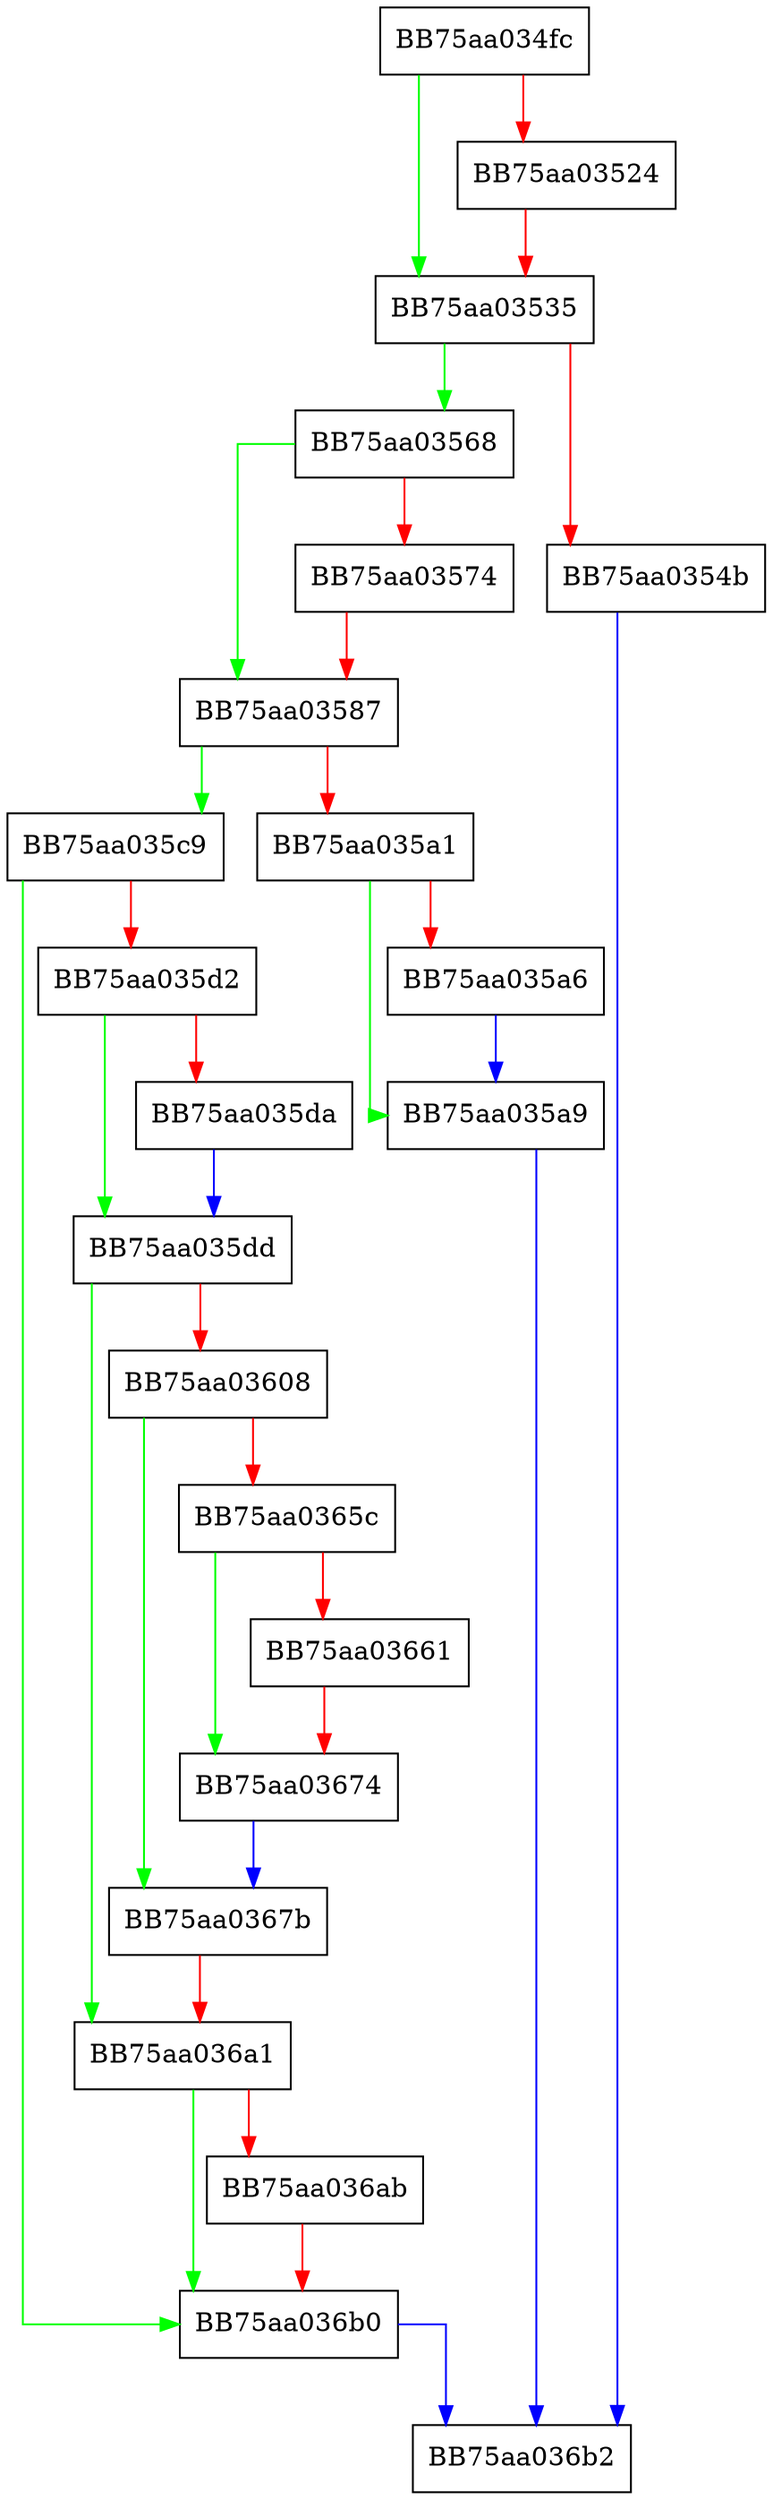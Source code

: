 digraph Parse {
  node [shape="box"];
  graph [splines=ortho];
  BB75aa034fc -> BB75aa03535 [color="green"];
  BB75aa034fc -> BB75aa03524 [color="red"];
  BB75aa03524 -> BB75aa03535 [color="red"];
  BB75aa03535 -> BB75aa03568 [color="green"];
  BB75aa03535 -> BB75aa0354b [color="red"];
  BB75aa0354b -> BB75aa036b2 [color="blue"];
  BB75aa03568 -> BB75aa03587 [color="green"];
  BB75aa03568 -> BB75aa03574 [color="red"];
  BB75aa03574 -> BB75aa03587 [color="red"];
  BB75aa03587 -> BB75aa035c9 [color="green"];
  BB75aa03587 -> BB75aa035a1 [color="red"];
  BB75aa035a1 -> BB75aa035a9 [color="green"];
  BB75aa035a1 -> BB75aa035a6 [color="red"];
  BB75aa035a6 -> BB75aa035a9 [color="blue"];
  BB75aa035a9 -> BB75aa036b2 [color="blue"];
  BB75aa035c9 -> BB75aa036b0 [color="green"];
  BB75aa035c9 -> BB75aa035d2 [color="red"];
  BB75aa035d2 -> BB75aa035dd [color="green"];
  BB75aa035d2 -> BB75aa035da [color="red"];
  BB75aa035da -> BB75aa035dd [color="blue"];
  BB75aa035dd -> BB75aa036a1 [color="green"];
  BB75aa035dd -> BB75aa03608 [color="red"];
  BB75aa03608 -> BB75aa0367b [color="green"];
  BB75aa03608 -> BB75aa0365c [color="red"];
  BB75aa0365c -> BB75aa03674 [color="green"];
  BB75aa0365c -> BB75aa03661 [color="red"];
  BB75aa03661 -> BB75aa03674 [color="red"];
  BB75aa03674 -> BB75aa0367b [color="blue"];
  BB75aa0367b -> BB75aa036a1 [color="red"];
  BB75aa036a1 -> BB75aa036b0 [color="green"];
  BB75aa036a1 -> BB75aa036ab [color="red"];
  BB75aa036ab -> BB75aa036b0 [color="red"];
  BB75aa036b0 -> BB75aa036b2 [color="blue"];
}